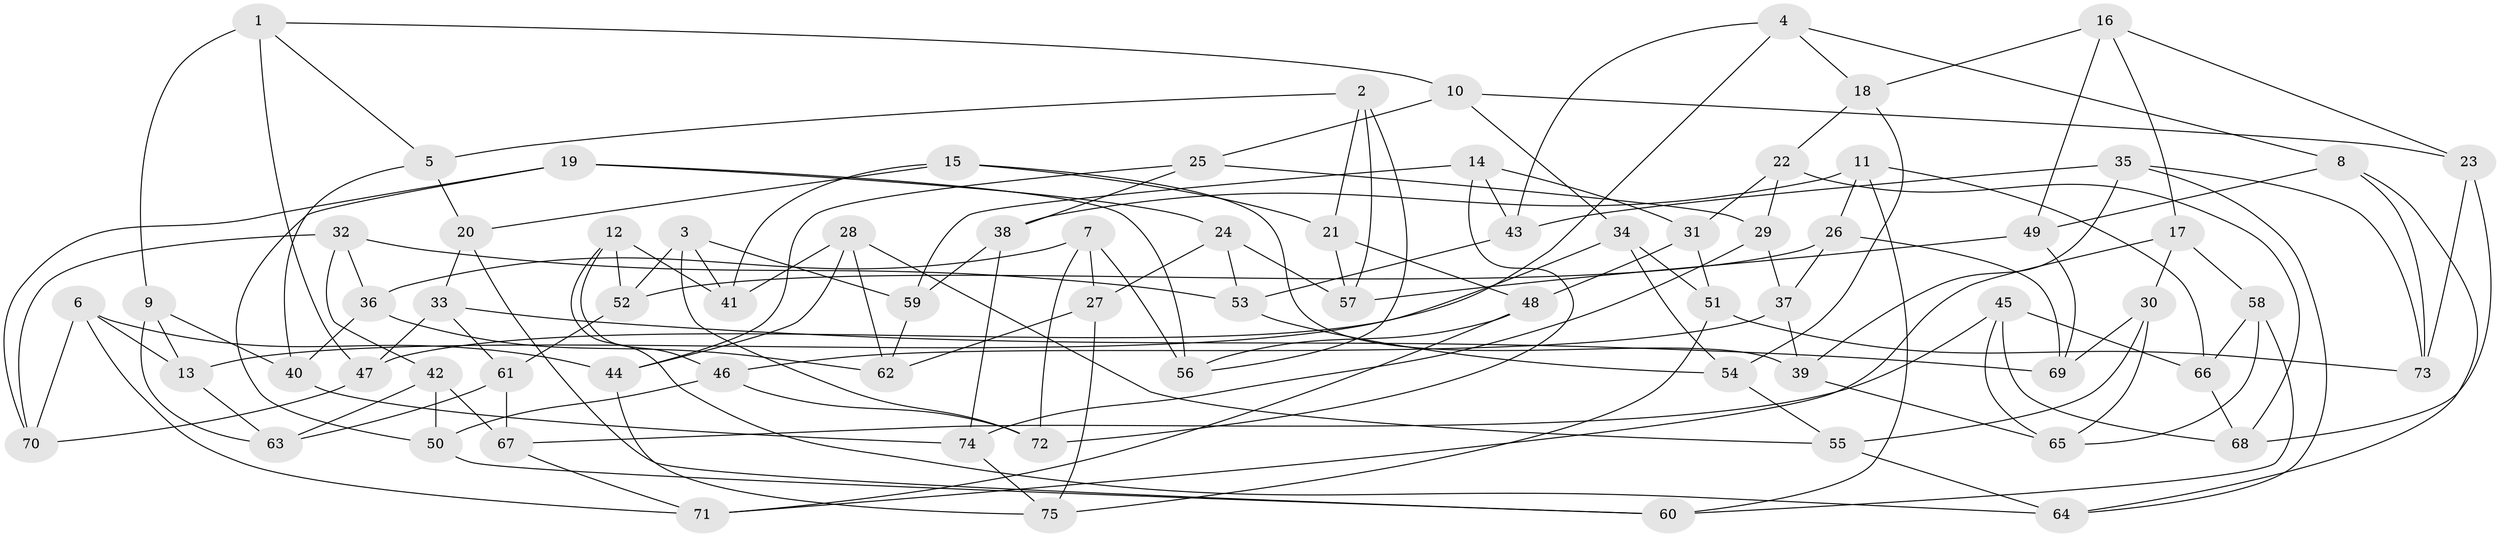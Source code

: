 // Generated by graph-tools (version 1.1) at 2025/59/03/09/25 04:59:06]
// undirected, 75 vertices, 150 edges
graph export_dot {
graph [start="1"]
  node [color=gray90,style=filled];
  1;
  2;
  3;
  4;
  5;
  6;
  7;
  8;
  9;
  10;
  11;
  12;
  13;
  14;
  15;
  16;
  17;
  18;
  19;
  20;
  21;
  22;
  23;
  24;
  25;
  26;
  27;
  28;
  29;
  30;
  31;
  32;
  33;
  34;
  35;
  36;
  37;
  38;
  39;
  40;
  41;
  42;
  43;
  44;
  45;
  46;
  47;
  48;
  49;
  50;
  51;
  52;
  53;
  54;
  55;
  56;
  57;
  58;
  59;
  60;
  61;
  62;
  63;
  64;
  65;
  66;
  67;
  68;
  69;
  70;
  71;
  72;
  73;
  74;
  75;
  1 -- 47;
  1 -- 5;
  1 -- 10;
  1 -- 9;
  2 -- 21;
  2 -- 56;
  2 -- 5;
  2 -- 57;
  3 -- 52;
  3 -- 72;
  3 -- 59;
  3 -- 41;
  4 -- 18;
  4 -- 13;
  4 -- 8;
  4 -- 43;
  5 -- 40;
  5 -- 20;
  6 -- 70;
  6 -- 71;
  6 -- 44;
  6 -- 13;
  7 -- 36;
  7 -- 72;
  7 -- 56;
  7 -- 27;
  8 -- 64;
  8 -- 49;
  8 -- 73;
  9 -- 40;
  9 -- 13;
  9 -- 63;
  10 -- 34;
  10 -- 23;
  10 -- 25;
  11 -- 26;
  11 -- 66;
  11 -- 38;
  11 -- 60;
  12 -- 41;
  12 -- 64;
  12 -- 52;
  12 -- 46;
  13 -- 63;
  14 -- 72;
  14 -- 59;
  14 -- 31;
  14 -- 43;
  15 -- 39;
  15 -- 20;
  15 -- 21;
  15 -- 41;
  16 -- 23;
  16 -- 18;
  16 -- 49;
  16 -- 17;
  17 -- 30;
  17 -- 71;
  17 -- 58;
  18 -- 54;
  18 -- 22;
  19 -- 50;
  19 -- 24;
  19 -- 56;
  19 -- 70;
  20 -- 33;
  20 -- 60;
  21 -- 57;
  21 -- 48;
  22 -- 31;
  22 -- 68;
  22 -- 29;
  23 -- 73;
  23 -- 68;
  24 -- 53;
  24 -- 57;
  24 -- 27;
  25 -- 29;
  25 -- 44;
  25 -- 38;
  26 -- 37;
  26 -- 52;
  26 -- 69;
  27 -- 62;
  27 -- 75;
  28 -- 41;
  28 -- 44;
  28 -- 62;
  28 -- 55;
  29 -- 74;
  29 -- 37;
  30 -- 65;
  30 -- 55;
  30 -- 69;
  31 -- 48;
  31 -- 51;
  32 -- 42;
  32 -- 36;
  32 -- 70;
  32 -- 53;
  33 -- 69;
  33 -- 61;
  33 -- 47;
  34 -- 47;
  34 -- 54;
  34 -- 51;
  35 -- 39;
  35 -- 64;
  35 -- 43;
  35 -- 73;
  36 -- 40;
  36 -- 62;
  37 -- 39;
  37 -- 46;
  38 -- 74;
  38 -- 59;
  39 -- 65;
  40 -- 74;
  42 -- 63;
  42 -- 50;
  42 -- 67;
  43 -- 53;
  44 -- 75;
  45 -- 68;
  45 -- 66;
  45 -- 65;
  45 -- 67;
  46 -- 50;
  46 -- 72;
  47 -- 70;
  48 -- 56;
  48 -- 71;
  49 -- 69;
  49 -- 57;
  50 -- 60;
  51 -- 75;
  51 -- 73;
  52 -- 61;
  53 -- 54;
  54 -- 55;
  55 -- 64;
  58 -- 66;
  58 -- 60;
  58 -- 65;
  59 -- 62;
  61 -- 63;
  61 -- 67;
  66 -- 68;
  67 -- 71;
  74 -- 75;
}

